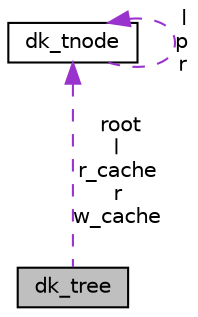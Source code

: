 digraph "dk_tree"
{
  edge [fontname="Helvetica",fontsize="10",labelfontname="Helvetica",labelfontsize="10"];
  node [fontname="Helvetica",fontsize="10",shape=record];
  Node1 [label="dk_tree",height=0.2,width=0.4,color="black", fillcolor="grey75", style="filled", fontcolor="black"];
  Node2 -> Node1 [dir="back",color="darkorchid3",fontsize="10",style="dashed",label=" root\nl\nr_cache\nr\nw_cache" ,fontname="Helvetica"];
  Node2 [label="dk_tnode",height=0.2,width=0.4,color="black", fillcolor="white", style="filled",URL="$structdk__tnode.html"];
  Node2 -> Node2 [dir="back",color="darkorchid3",fontsize="10",style="dashed",label=" l\np\nr" ,fontname="Helvetica"];
}
